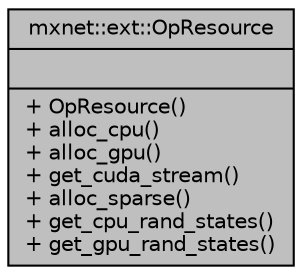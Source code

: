 digraph "mxnet::ext::OpResource"
{
 // LATEX_PDF_SIZE
  edge [fontname="Helvetica",fontsize="10",labelfontname="Helvetica",labelfontsize="10"];
  node [fontname="Helvetica",fontsize="10",shape=record];
  Node1 [label="{mxnet::ext::OpResource\n||+ OpResource()\l+ alloc_cpu()\l+ alloc_gpu()\l+ get_cuda_stream()\l+ alloc_sparse()\l+ get_cpu_rand_states()\l+ get_gpu_rand_states()\l}",height=0.2,width=0.4,color="black", fillcolor="grey75", style="filled", fontcolor="black",tooltip="provide resource APIs memory allocation mechanism to Forward/Backward functions"];
}
